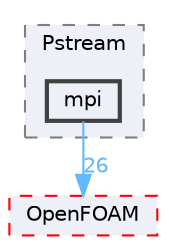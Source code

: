 digraph "src/Pstream/mpi"
{
 // LATEX_PDF_SIZE
  bgcolor="transparent";
  edge [fontname=Helvetica,fontsize=10,labelfontname=Helvetica,labelfontsize=10];
  node [fontname=Helvetica,fontsize=10,shape=box,height=0.2,width=0.4];
  compound=true
  subgraph clusterdir_ff51fe012a37fcf6e2c3724d940b7d0e {
    graph [ bgcolor="#edf0f7", pencolor="grey50", label="Pstream", fontname=Helvetica,fontsize=10 style="filled,dashed", URL="dir_ff51fe012a37fcf6e2c3724d940b7d0e.html",tooltip=""]
  dir_f35db020dd38cae7d6409f3bc98df172 [label="mpi", fillcolor="#edf0f7", color="grey25", style="filled,bold", URL="dir_f35db020dd38cae7d6409f3bc98df172.html",tooltip=""];
  }
  dir_c5473ff19b20e6ec4dfe5c310b3778a8 [label="OpenFOAM", fillcolor="#edf0f7", color="red", style="filled,dashed", URL="dir_c5473ff19b20e6ec4dfe5c310b3778a8.html",tooltip=""];
  dir_f35db020dd38cae7d6409f3bc98df172->dir_c5473ff19b20e6ec4dfe5c310b3778a8 [headlabel="26", labeldistance=1.5 headhref="dir_002455_002695.html" href="dir_002455_002695.html" color="steelblue1" fontcolor="steelblue1"];
}
